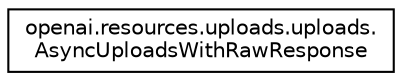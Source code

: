 digraph "Graphical Class Hierarchy"
{
 // LATEX_PDF_SIZE
  edge [fontname="Helvetica",fontsize="10",labelfontname="Helvetica",labelfontsize="10"];
  node [fontname="Helvetica",fontsize="10",shape=record];
  rankdir="LR";
  Node0 [label="openai.resources.uploads.uploads.\lAsyncUploadsWithRawResponse",height=0.2,width=0.4,color="black", fillcolor="white", style="filled",URL="$classopenai_1_1resources_1_1uploads_1_1uploads_1_1AsyncUploadsWithRawResponse.html",tooltip=" "];
}
